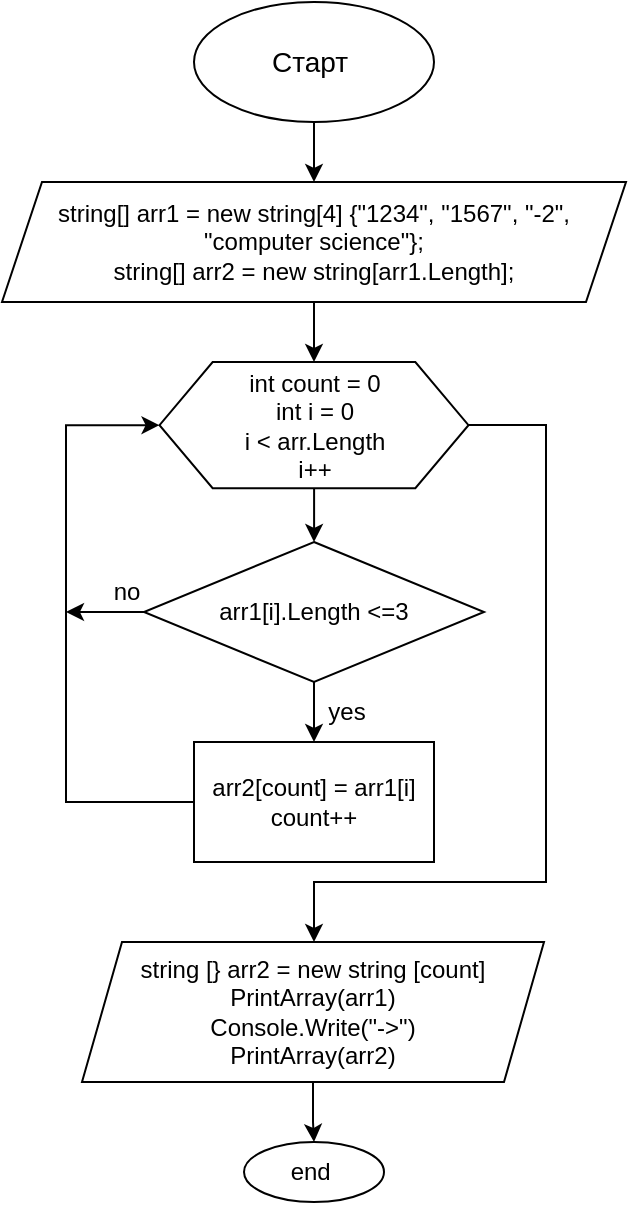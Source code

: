<mxfile version="22.1.11" type="github">
  <diagram name="Страница — 1" id="rax0nqCCXje8anrDHx_O">
    <mxGraphModel dx="654" dy="290" grid="1" gridSize="10" guides="1" tooltips="1" connect="1" arrows="1" fold="1" page="1" pageScale="1" pageWidth="827" pageHeight="1169" math="0" shadow="0">
      <root>
        <mxCell id="0" />
        <mxCell id="1" parent="0" />
        <mxCell id="s2g8rnF0dsubIWjRQk4w-13" style="edgeStyle=orthogonalEdgeStyle;rounded=0;orthogonalLoop=1;jettySize=auto;html=1;" edge="1" parent="1" source="s2g8rnF0dsubIWjRQk4w-10">
          <mxGeometry relative="1" as="geometry">
            <mxPoint x="414" y="300" as="targetPoint" />
          </mxGeometry>
        </mxCell>
        <mxCell id="s2g8rnF0dsubIWjRQk4w-26" style="edgeStyle=orthogonalEdgeStyle;rounded=0;orthogonalLoop=1;jettySize=auto;html=1;" edge="1" parent="1" source="s2g8rnF0dsubIWjRQk4w-10">
          <mxGeometry relative="1" as="geometry">
            <mxPoint x="414" y="500" as="targetPoint" />
            <Array as="points">
              <mxPoint x="530" y="242" />
              <mxPoint x="530" y="470" />
              <mxPoint x="414" y="470" />
            </Array>
          </mxGeometry>
        </mxCell>
        <mxCell id="s2g8rnF0dsubIWjRQk4w-10" value="" style="verticalLabelPosition=bottom;verticalAlign=top;html=1;shape=hexagon;perimeter=hexagonPerimeter2;arcSize=6;size=0.172;" vertex="1" parent="1">
          <mxGeometry x="336.75" y="210" width="154.5" height="63.13" as="geometry" />
        </mxCell>
        <mxCell id="s2g8rnF0dsubIWjRQk4w-3" style="edgeStyle=orthogonalEdgeStyle;rounded=0;orthogonalLoop=1;jettySize=auto;html=1;" edge="1" parent="1" source="s2g8rnF0dsubIWjRQk4w-1">
          <mxGeometry relative="1" as="geometry">
            <mxPoint x="414" y="120" as="targetPoint" />
          </mxGeometry>
        </mxCell>
        <mxCell id="s2g8rnF0dsubIWjRQk4w-1" value="&lt;font style=&quot;font-size: 14px;&quot;&gt;Старт&amp;nbsp;&lt;/font&gt;" style="ellipse;whiteSpace=wrap;html=1;" vertex="1" parent="1">
          <mxGeometry x="354" y="30" width="120" height="60" as="geometry" />
        </mxCell>
        <mxCell id="s2g8rnF0dsubIWjRQk4w-8" style="edgeStyle=orthogonalEdgeStyle;rounded=0;orthogonalLoop=1;jettySize=auto;html=1;" edge="1" parent="1" source="s2g8rnF0dsubIWjRQk4w-4">
          <mxGeometry relative="1" as="geometry">
            <mxPoint x="414" y="210" as="targetPoint" />
          </mxGeometry>
        </mxCell>
        <mxCell id="s2g8rnF0dsubIWjRQk4w-4" value="string[] arr1 = new string[4] {&quot;1234&quot;, &quot;1567&quot;, &quot;-2&quot;, &quot;computer science&quot;};&#xa;string[] arr2 = new string[arr1.Length];" style="shape=parallelogram;perimeter=parallelogramPerimeter;whiteSpace=wrap;html=1;fixedSize=1;" vertex="1" parent="1">
          <mxGeometry x="258" y="120" width="312" height="60" as="geometry" />
        </mxCell>
        <mxCell id="s2g8rnF0dsubIWjRQk4w-12" value="int count = 0&lt;br&gt;int i = 0&lt;br&gt;i &amp;lt; arr.Length&lt;br&gt;i++" style="text;html=1;align=center;verticalAlign=middle;resizable=0;points=[];autosize=1;strokeColor=none;fillColor=none;" vertex="1" parent="1">
          <mxGeometry x="369" y="206.57" width="90" height="70" as="geometry" />
        </mxCell>
        <mxCell id="s2g8rnF0dsubIWjRQk4w-15" style="edgeStyle=orthogonalEdgeStyle;rounded=0;orthogonalLoop=1;jettySize=auto;html=1;" edge="1" parent="1" source="s2g8rnF0dsubIWjRQk4w-14">
          <mxGeometry relative="1" as="geometry">
            <mxPoint x="414" y="400" as="targetPoint" />
          </mxGeometry>
        </mxCell>
        <mxCell id="s2g8rnF0dsubIWjRQk4w-18" style="edgeStyle=orthogonalEdgeStyle;rounded=0;orthogonalLoop=1;jettySize=auto;html=1;" edge="1" parent="1" source="s2g8rnF0dsubIWjRQk4w-14">
          <mxGeometry relative="1" as="geometry">
            <mxPoint x="290" y="335" as="targetPoint" />
          </mxGeometry>
        </mxCell>
        <mxCell id="s2g8rnF0dsubIWjRQk4w-14" value="arr1[i].Length &amp;lt;=3" style="rhombus;whiteSpace=wrap;html=1;" vertex="1" parent="1">
          <mxGeometry x="329" y="300" width="170" height="70" as="geometry" />
        </mxCell>
        <mxCell id="s2g8rnF0dsubIWjRQk4w-25" style="edgeStyle=orthogonalEdgeStyle;rounded=0;orthogonalLoop=1;jettySize=auto;html=1;entryX=0;entryY=0.5;entryDx=0;entryDy=0;" edge="1" parent="1" source="s2g8rnF0dsubIWjRQk4w-16" target="s2g8rnF0dsubIWjRQk4w-10">
          <mxGeometry relative="1" as="geometry">
            <Array as="points">
              <mxPoint x="290" y="430" />
              <mxPoint x="290" y="242" />
            </Array>
          </mxGeometry>
        </mxCell>
        <mxCell id="s2g8rnF0dsubIWjRQk4w-16" value="arr2[count] = arr1[i]&lt;br&gt;count++" style="rounded=0;whiteSpace=wrap;html=1;" vertex="1" parent="1">
          <mxGeometry x="354" y="400" width="120" height="60" as="geometry" />
        </mxCell>
        <mxCell id="s2g8rnF0dsubIWjRQk4w-17" value="yes" style="text;html=1;align=center;verticalAlign=middle;resizable=0;points=[];autosize=1;strokeColor=none;fillColor=none;" vertex="1" parent="1">
          <mxGeometry x="410" y="370" width="40" height="30" as="geometry" />
        </mxCell>
        <mxCell id="s2g8rnF0dsubIWjRQk4w-19" value="no" style="text;html=1;align=center;verticalAlign=middle;resizable=0;points=[];autosize=1;strokeColor=none;fillColor=none;" vertex="1" parent="1">
          <mxGeometry x="300" y="310" width="40" height="30" as="geometry" />
        </mxCell>
        <mxCell id="s2g8rnF0dsubIWjRQk4w-28" style="edgeStyle=orthogonalEdgeStyle;rounded=0;orthogonalLoop=1;jettySize=auto;html=1;" edge="1" parent="1" source="s2g8rnF0dsubIWjRQk4w-27" target="s2g8rnF0dsubIWjRQk4w-29">
          <mxGeometry relative="1" as="geometry">
            <mxPoint x="413.5" y="600" as="targetPoint" />
          </mxGeometry>
        </mxCell>
        <mxCell id="s2g8rnF0dsubIWjRQk4w-27" value="string [} arr2 = new string [count]&lt;br&gt;PrintArray(arr1)&lt;br&gt;Console.Write(&quot;-&amp;gt;&quot;)&lt;br&gt;PrintArray(arr2)" style="shape=parallelogram;perimeter=parallelogramPerimeter;whiteSpace=wrap;html=1;fixedSize=1;" vertex="1" parent="1">
          <mxGeometry x="298" y="500" width="231" height="70" as="geometry" />
        </mxCell>
        <mxCell id="s2g8rnF0dsubIWjRQk4w-29" value="end&amp;nbsp;" style="ellipse;whiteSpace=wrap;html=1;" vertex="1" parent="1">
          <mxGeometry x="379" y="600" width="70" height="30" as="geometry" />
        </mxCell>
      </root>
    </mxGraphModel>
  </diagram>
</mxfile>
